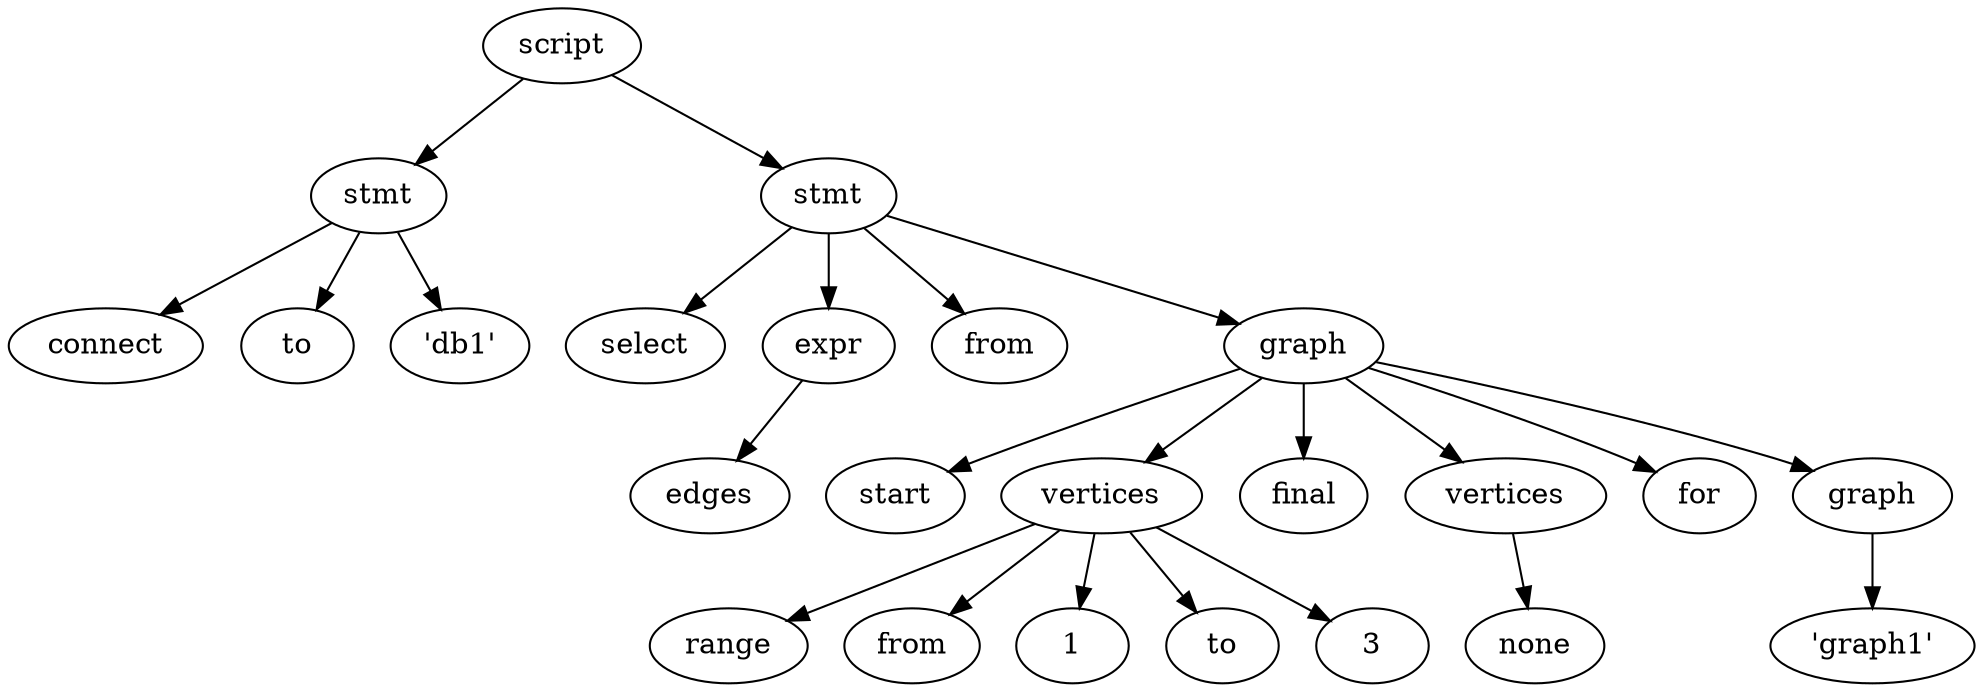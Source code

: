 digraph {
	0 [label=script]
	1 [label=stmt]
	0 -> 1
	2 [label=stmt]
	0 -> 2
	3 [label=connect]
	1 -> 3
	4 [label=to]
	1 -> 4
	5 [label="'db1'"]
	1 -> 5
	6 [label=select]
	2 -> 6
	7 [label=expr]
	2 -> 7
	8 [label=from]
	2 -> 8
	9 [label="graph"]
	2 -> 9
	10 [label=edges]
	7 -> 10
	11 [label=start]
	9 -> 11
	12 [label=vertices]
	9 -> 12
	13 [label=final]
	9 -> 13
	14 [label=vertices]
	9 -> 14
	15 [label=for]
	9 -> 15
	16 [label="graph"]
	9 -> 16
	17 [label=range]
	12 -> 17
	18 [label=from]
	12 -> 18
	19 [label=1]
	12 -> 19
	20 [label=to]
	12 -> 20
	21 [label=3]
	12 -> 21
	22 [label=none]
	14 -> 22
	23 [label="'graph1'"]
	16 -> 23
}
